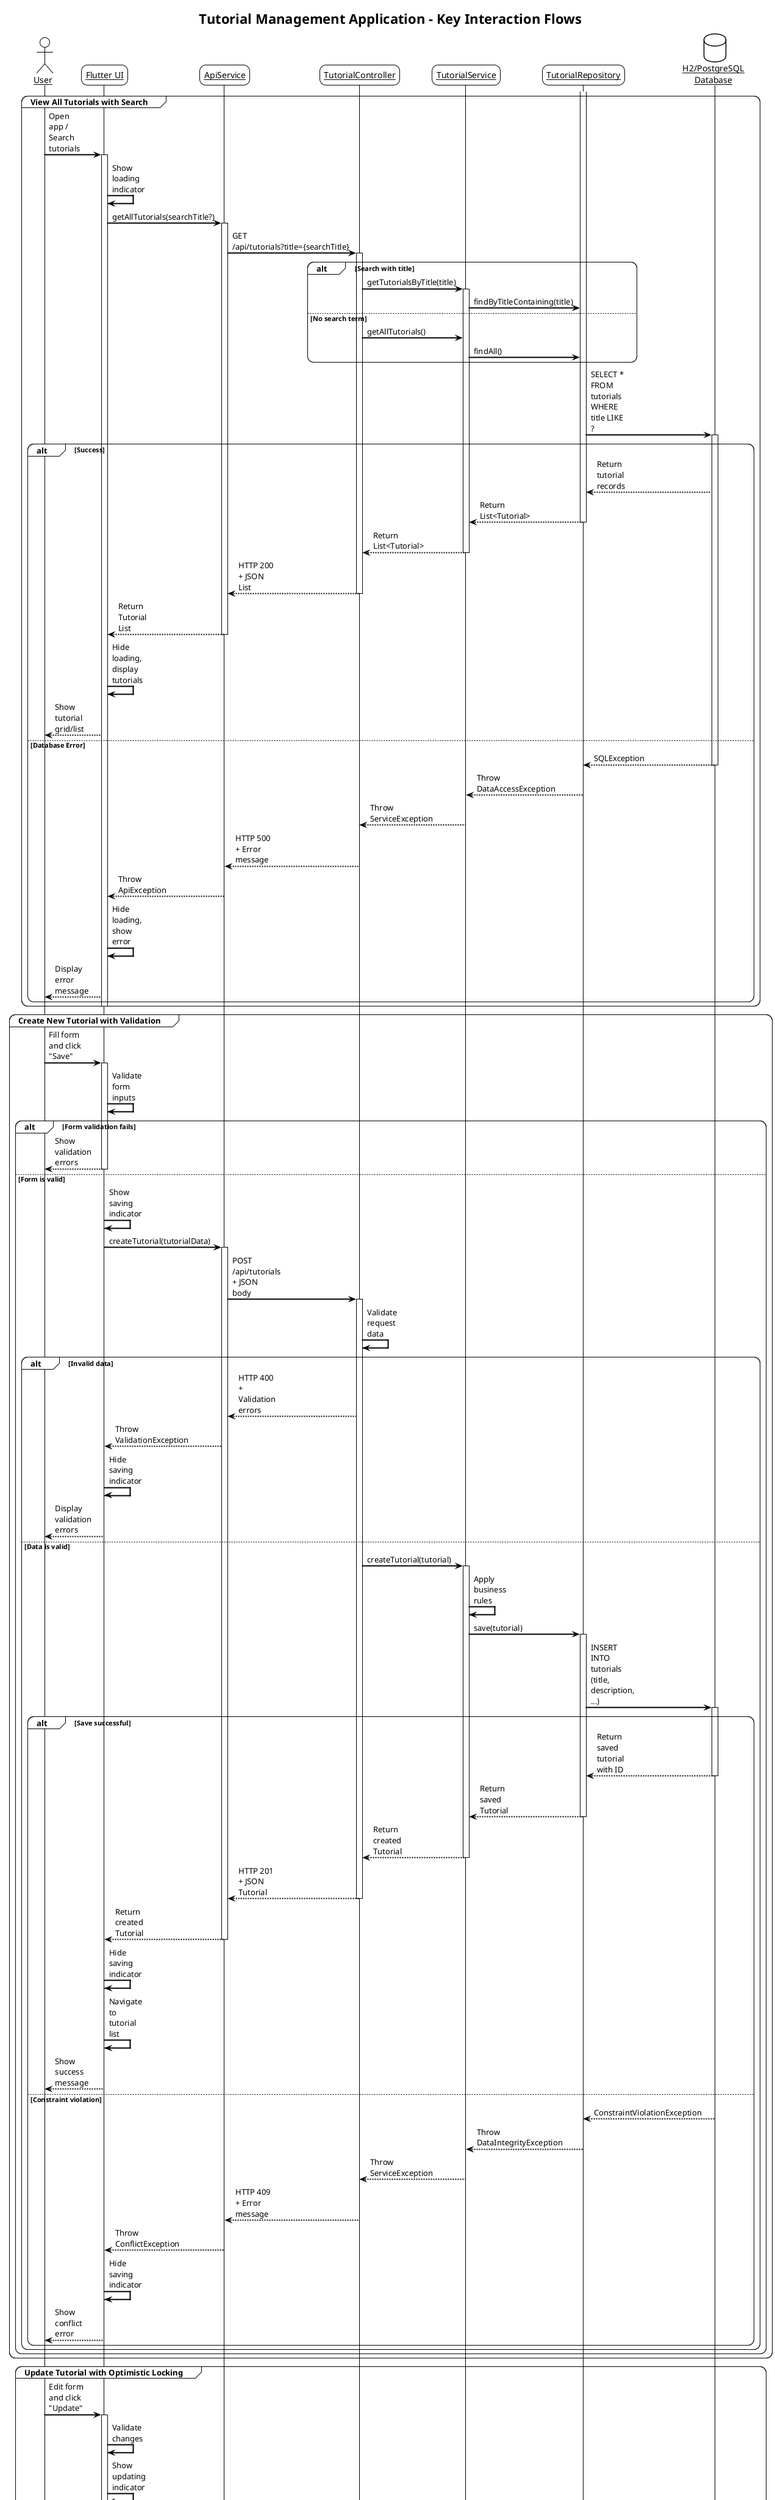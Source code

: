 @startuml Tutorial Management App - Enhanced Sequence Diagram

!theme plain
skinparam sequenceArrowThickness 2
skinparam roundcorner 20
skinparam maxmessagesize 60
skinparam sequenceParticipant underline

title Tutorial Management Application - Key Interaction Flows

actor User
participant "Flutter UI" as UI
participant "ApiService" as API
participant "TutorialController" as Controller
participant "TutorialService" as Service
participant "TutorialRepository" as Repository
database "H2/PostgreSQL\nDatabase" as DB

' Enhanced View All Tutorials Sequence with Error Handling
group View All Tutorials with Search
    User -> UI: Open app / Search tutorials
    activate UI
    
    UI -> UI: Show loading indicator
    UI -> API: getAllTutorials(searchTitle?)
    activate API
    
    API -> Controller: GET /api/tutorials?title={searchTitle}
    activate Controller
    
    alt Search with title
        Controller -> Service: getTutorialsByTitle(title)
        activate Service
        Service -> Repository: findByTitleContaining(title)
    else No search term
        Controller -> Service: getAllTutorials()
        Service -> Repository: findAll()
    end
    
    activate Repository
    Repository -> DB: SELECT * FROM tutorials\nWHERE title LIKE ?
    activate DB
    
    alt Success
        DB --> Repository: Return tutorial records
        Repository --> Service: Return List<Tutorial>
        deactivate Repository
        Service --> Controller: Return List<Tutorial>
        deactivate Service
        Controller --> API: HTTP 200 + JSON List
        deactivate Controller
        API --> UI: Return Tutorial List
        deactivate API
        UI -> UI: Hide loading, display tutorials
        UI --> User: Show tutorial grid/list
    else Database Error
        DB --> Repository: SQLException
        deactivate DB
        Repository --> Service: Throw DataAccessException
        Service --> Controller: Throw ServiceException
        Controller --> API: HTTP 500 + Error message
        API --> UI: Throw ApiException
        UI -> UI: Hide loading, show error
        UI --> User: Display error message
    end
    deactivate UI
end

' Enhanced Create New Tutorial Sequence with Validation
group Create New Tutorial with Validation
    User -> UI: Fill form and click "Save"
    activate UI
    
    UI -> UI: Validate form inputs
    alt Form validation fails
        UI --> User: Show validation errors
        deactivate UI
    else Form is valid
        UI -> UI: Show saving indicator
        UI -> API: createTutorial(tutorialData)
        activate API
        
        API -> Controller: POST /api/tutorials\n+ JSON body
        activate Controller
        
        Controller -> Controller: Validate request data
        alt Invalid data
            Controller --> API: HTTP 400 + Validation errors
            API --> UI: Throw ValidationException
            UI -> UI: Hide saving indicator
            UI --> User: Display validation errors
        else Data is valid
            Controller -> Service: createTutorial(tutorial)
            activate Service
            
            Service -> Service: Apply business rules
            Service -> Repository: save(tutorial)
            activate Repository
            
            Repository -> DB: INSERT INTO tutorials\n(title, description, ...)
            activate DB
            
            alt Save successful
                DB --> Repository: Return saved tutorial with ID
                deactivate DB
                Repository --> Service: Return saved Tutorial
                deactivate Repository
                Service --> Controller: Return created Tutorial
                deactivate Service
                Controller --> API: HTTP 201 + JSON Tutorial
                deactivate Controller
                API --> UI: Return created Tutorial
                deactivate API
                UI -> UI: Hide saving indicator
                UI -> UI: Navigate to tutorial list
                UI --> User: Show success message
            else Constraint violation
                DB --> Repository: ConstraintViolationException
                Repository --> Service: Throw DataIntegrityException
                Service --> Controller: Throw ServiceException
                Controller --> API: HTTP 409 + Error message
                API --> UI: Throw ConflictException
                UI -> UI: Hide saving indicator
                UI --> User: Show conflict error
            end
        end
    end
    deactivate UI
end

' Enhanced Update Tutorial Sequence
group Update Tutorial with Optimistic Locking
    User -> UI: Edit form and click "Update"
    activate UI
    
    UI -> UI: Validate changes
    UI -> UI: Show updating indicator
    UI -> API: updateTutorial(id, updatedData)
    activate API
    
    API -> Controller: PUT /api/tutorials/{id}
    activate Controller
    
    Controller -> Service: updateTutorial(id, tutorial)
    activate Service
    
    Service -> Repository: findById(id)
    activate Repository
    Repository -> DB: SELECT * FROM tutorials\nWHERE id = ?
    activate DB
    
    alt Tutorial exists
        DB --> Repository: Return tutorial record
        deactivate DB
        Repository --> Service: Return Optional<Tutorial>
        
        Service -> Service: Update tutorial fields
        Service -> Repository: save(updatedTutorial)
        Repository -> DB: UPDATE tutorials SET ...\nWHERE id = ? AND version = ?
        activate DB
        
        alt Update successful
            DB --> Repository: Return updated tutorial
            deactivate DB
            Repository --> Service: Return updated Tutorial
            deactivate Repository
            Service --> Controller: Return Optional<Tutorial>
            deactivate Service
            Controller --> API: HTTP 200 + JSON Tutorial
            deactivate Controller
            API --> UI: Return updated Tutorial
            deactivate API
            UI -> UI: Hide updating indicator
            UI -> UI: Refresh tutorial details
            UI --> User: Show success notification
        else Optimistic locking failure
            DB --> Repository: OptimisticLockException
            Repository --> Service: Throw ConcurrencyException
            Service --> Controller: Throw ServiceException
            Controller --> API: HTTP 409 + Conflict message
            API --> UI: Throw ConflictException
            UI -> UI: Hide updating indicator
            UI --> User: Show "Tutorial modified by another user"
        end
    else Tutorial not found
        DB --> Repository: Empty result
        Repository --> Service: Return Optional.empty()
        Service --> Controller: Return Optional.empty()
        Controller --> API: HTTP 404 + Not found message
        API --> UI: Throw NotFoundException
        UI -> UI: Hide updating indicator
        UI --> User: Show "Tutorial not found"
    end
    deactivate UI
end

' Enhanced Delete Tutorial Sequence with Confirmation
group Delete Tutorial with Confirmation
    User -> UI: Click "Delete" button
    activate UI
    
    UI -> UI: Show confirmation dialog
    User -> UI: Confirm deletion
    
    UI -> UI: Show deleting indicator
    UI -> API: deleteTutorial(id)
    activate API
    
    API -> Controller: DELETE /api/tutorials/{id}
    activate Controller
    
    Controller -> Service: deleteTutorial(id)
    activate Service
    
    Service -> Repository: existsById(id)
    activate Repository
    Repository -> DB: SELECT COUNT(*) FROM tutorials\nWHERE id = ?
    activate DB
    
    alt Tutorial exists
        DB --> Repository: Return count > 0
        deactivate DB
        Repository --> Service: Return true
        
        Service -> Repository: deleteById(id)
        Repository -> DB: DELETE FROM tutorials\nWHERE id = ?
        activate DB
        
        alt Delete successful
            DB --> Repository: Confirm deletion (affected rows = 1)
            deactivate DB
            Repository --> Service: Return void
            deactivate Repository
            Service --> Controller: Return true
            deactivate Service
            Controller --> API: HTTP 204 No Content
            deactivate Controller
            API --> UI: Return void
            deactivate API
            UI -> UI: Hide deleting indicator
            UI -> UI: Remove tutorial from list
            UI --> User: Show success notification
        else Delete failed (referential integrity)
            DB --> Repository: ForeignKeyConstraintException
            Repository --> Service: Throw DataIntegrityException
            Service --> Controller: Throw ServiceException
            Controller --> API: HTTP 409 + Constraint error
            API --> UI: Throw ConflictException
            UI -> UI: Hide deleting indicator
            UI --> User: Show "Cannot delete: tutorial in use"
        end
    else Tutorial not found
        DB --> Repository: Return count = 0
        Repository --> Service: Return false
        Service --> Controller: Return false
        Controller --> API: HTTP 404 + Not found
        API --> UI: Throw NotFoundException
        UI -> UI: Hide deleting indicator
        UI --> User: Show "Tutorial already deleted"
    end
    deactivate UI
end

note over User, DB : Error Handling Strategy:\n- Form validation on client side\n- Server-side validation for security\n- Optimistic locking for concurrent updates\n- Proper HTTP status codes\n- User-friendly error messages

@enduml

